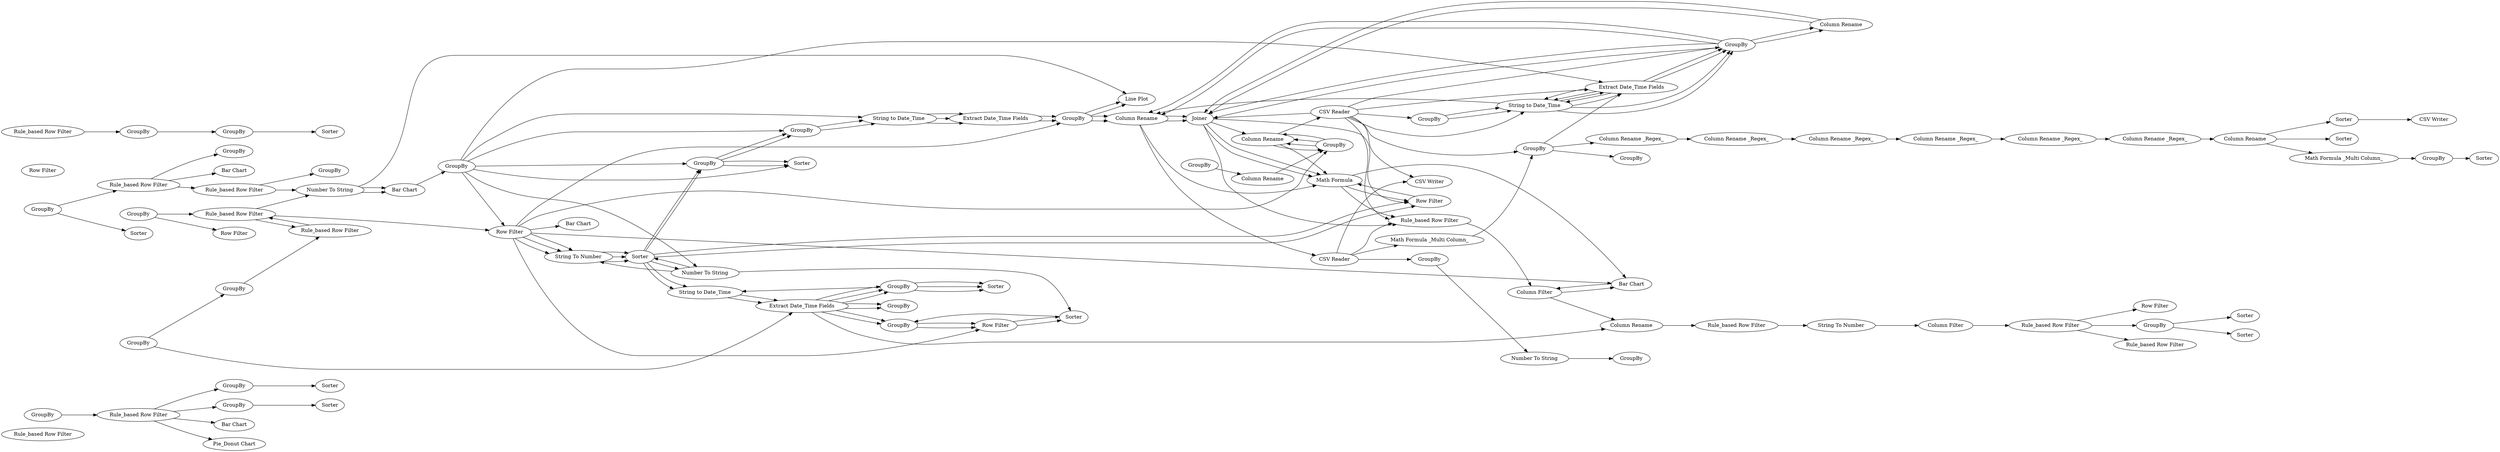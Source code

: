 digraph {
	3 [label="Rule_based Row Filter"]
	14 [label=Sorter]
	15 [label=GroupBy]
	16 [label=GroupBy]
	17 [label="Rule_based Row Filter"]
	18 [label=GroupBy]
	19 [label=Sorter]
	20 [label="Bar Chart"]
	21 [label="Pie_Donut Chart"]
	40 [label="CSV Reader"]
	41 [label="Row Filter"]
	42 [label=Sorter]
	43 [label="String To Number"]
	45 [label=GroupBy]
	46 [label=GroupBy]
	47 [label=Sorter]
	49 [label="String to Date_Time"]
	50 [label="Extract Date_Time Fields"]
	51 [label="Line Plot"]
	52 [label=GroupBy]
	53 [label=GroupBy]
	54 [label="Extract Date_Time Fields"]
	55 [label="String to Date_Time"]
	56 [label=GroupBy]
	57 [label=Sorter]
	58 [label=Sorter]
	59 [label=GroupBy]
	60 [label="Row Filter"]
	61 [label=GroupBy]
	62 [label="Extract Date_Time Fields"]
	63 [label="String to Date_Time"]
	64 [label=GroupBy]
	65 [label="Column Rename"]
	66 [label="Column Rename"]
	67 [label=Joiner]
	68 [label="Math Formula"]
	69 [label="Row Filter"]
	4 [label=GroupBy]
	5 [label="Rule_based Row Filter"]
	6 [label=GroupBy]
	7 [label="Bar Chart"]
	23 [label="Rule_based Row Filter"]
	26 [label=GroupBy]
	27 [label="Row Filter"]
	31 [label=Sorter]
	32 [label="Row Filter"]
	33 [label=GroupBy]
	35 [label=GroupBy]
	36 [label="Rule_based Row Filter"]
	38 [label="Extract Date_Time Fields"]
	39 [label="String to Date_Time"]
	40 [label=GroupBy]
	41 [label="Rule_based Row Filter"]
	42 [label=GroupBy]
	43 [label="Rule_based Row Filter"]
	44 [label=Sorter]
	10 [label="Rule_based Row Filter"]
	11 [label=GroupBy]
	12 [label=GroupBy]
	13 [label=Sorter]
	34 [label=GroupBy]
	35 [label="Rule_based Row Filter"]
	36 [label="Rule_based Row Filter"]
	37 [label=GroupBy]
	38 [label="Bar Chart"]
	39 [label="Number To String"]
	40 [label=GroupBy]
	41 [label="Number To String"]
	42 [label="Bar Chart"]
	43 [label="Pie_Donut Chart"]
	44 [label="Number To String"]
	45 [label=GroupBy]
	46 [label=GroupBy]
	47 [label=GroupBy]
	48 [label="Bar Chart"]
	49 [label=GroupBy]
	50 [label="Table View"]
	51 [label="Pie_Donut Chart"]
	52 [label="Box Plot"]
	54 [label=GroupBy]
	55 [label="Bar Chart"]
	56 [label="Number To String"]
	57 [label="Pie_Donut Chart"]
	58 [label="Rule_based Row Filter"]
	59 [label="Pie_Donut Chart"]
	60 [label="Rule_based Row Filter"]
	62 [label="String to Date_Time"]
	63 [label="Extract Date_Time Fields"]
	64 [label=GroupBy]
	66 [label="Column Rename"]
	67 [label=Sorter]
	68 [label="Line Plot"]
	69 [label="Rule_based Row Filter"]
	70 [label="Line Plot"]
	71 [label="Rule_based Row Filter"]
	72 [label="Rule_based Row Filter"]
	73 [label="Line Plot"]
	74 [label=GroupBy]
	75 [label="Rule_based Row Filter"]
	66 [label="Rule_based Row Filter"]
	68 [label=Sorter]
	69 [label="Box Plot"]
	62 [label="String to Date_Time"]
	63 [label="Extract Date_Time Fields"]
	64 [label=GroupBy]
	66 [label="Column Rename"]
	67 [label=Sorter]
	68 [label="Rule_based Row Filter"]
	70 [label="Cell Splitter"]
	71 [label="Column Rename"]
	72 [label=GroupBy]
	73 [label="Rule_based Row Filter"]
	73 [label="CSV Reader"]
	74 [label="Column Filter"]
	75 [label="Column Rename"]
	76 [label="Rule_based Row Filter"]
	77 [label=GroupBy]
	78 [label="String To Number"]
	79 [label=Sorter]
	80 [label="Rule_based Row Filter"]
	81 [label=Sorter]
	82 [label="Rule_based Row Filter"]
	83 [label="Row Filter"]
	84 [label="Column Filter"]
	62 [label="String to Date_Time"]
	63 [label="Extract Date_Time Fields"]
	66 [label="Column Rename"]
	67 [label=Sorter]
	70 [label="Cell Splitter"]
	71 [label="Column Rename"]
	72 [label="Rule_based Row Filter"]
	85 [label=GroupBy]
	86 [label="Column Rename"]
	87 [label="CSV Writer"]
	88 [label="String Manipulation"]
	89 [label="Column Resorter"]
	90 [label="String Manipulation"]
	91 [label=GroupBy]
	92 [label="Number To String"]
	93 [label=GroupBy]
	41 [label="Row Filter"]
	42 [label=Sorter]
	43 [label="String To Number"]
	45 [label=GroupBy]
	46 [label=GroupBy]
	47 [label=Sorter]
	49 [label="String to Date_Time"]
	50 [label="Extract Date_Time Fields"]
	51 [label="Line Plot"]
	52 [label=GroupBy]
	53 [label=GroupBy]
	54 [label="Extract Date_Time Fields"]
	55 [label="String to Date_Time"]
	56 [label=GroupBy]
	57 [label=Sorter]
	58 [label=Sorter]
	59 [label=GroupBy]
	60 [label="Row Filter"]
	61 [label=GroupBy]
	62 [label="Extract Date_Time Fields"]
	63 [label="String to Date_Time"]
	64 [label=GroupBy]
	65 [label="Column Rename"]
	66 [label="Column Rename"]
	67 [label=Joiner]
	68 [label="Math Formula"]
	69 [label="Row Filter"]
	70 [label=GroupBy]
	71 [label="Column Rename"]
	73 [label="Bar Chart"]
	88 [label="CSV Reader"]
	89 [label="CSV Reader"]
	90 [label=GroupBy]
	94 [label="Column Rename _Regex_"]
	95 [label="Column Rename _Regex_"]
	96 [label="Column Rename _Regex_"]
	97 [label="Column Rename _Regex_"]
	98 [label="Column Rename _Regex_"]
	99 [label="Column Rename _Regex_"]
	100 [label="Column Rename"]
	101 [label=Sorter]
	102 [label="CSV Writer"]
	103 [label=Sorter]
	104 [label="Math Formula _Multi Column_"]
	105 [label=GroupBy]
	106 [label=Sorter]
	107 [label="Math Formula _Multi Column_"]
	108 [label=GroupBy]
	41 -> 43
	42 -> 46
	42 -> 55
	42 -> 69
	43 -> 42
	45 -> 49
	46 -> 47
	46 -> 45
	49 -> 50
	50 -> 52
	52 -> 51
	52 -> 66
	54 -> 53
	54 -> 59
	54 -> 56
	55 -> 54
	56 -> 57
	59 -> 60
	60 -> 58
	61 -> 63
	62 -> 64
	63 -> 62
	64 -> 65
	65 -> 67
	66 -> 67
	67 -> 68
	4 -> 5
	4 -> 31
	5 -> 7
	5 -> 6
	5 -> 23
	23 -> 39
	23 -> 33
	26 -> 27
	26 -> 35
	35 -> 36
	35 -> 41
	38 -> 40
	39 -> 38
	41 -> 43
	42 -> 44
	43 -> 42
	10 -> 11
	11 -> 12
	12 -> 13
	34 -> 37
	34 -> 54
	35 -> 39
	36 -> 35
	37 -> 36
	39 -> 38
	39 -> 51
	40 -> 41
	40 -> 44
	40 -> 45
	40 -> 46
	40 -> 47
	40 -> 62
	40 -> 49
	41 -> 60
	41 -> 48
	41 -> 52
	44 -> 42
	44 -> 43
	44 -> 58
	49 -> 50
	54 -> 56
	54 -> 75
	56 -> 57
	56 -> 55
	58 -> 59
	62 -> 63
	63 -> 64
	64 -> 66
	64 -> 67
	67 -> 71
	67 -> 69
	67 -> 72
	69 -> 68
	71 -> 70
	72 -> 74
	74 -> 73
	66 -> 68
	68 -> 69
	62 -> 63
	63 -> 64
	64 -> 66
	64 -> 67
	68 -> 72
	68 -> 73
	70 -> 71
	71 -> 68
	62 -> 63
	63 -> 66
	66 -> 89
	70 -> 71
	71 -> 88
	85 -> 86
	86 -> 70
	88 -> 90
	89 -> 93
	89 -> 87
	89 -> 72
	90 -> 62
	92 -> 91
	93 -> 92
	41 -> 43
	41 -> 73
	41 -> 70
	42 -> 46
	42 -> 55
	42 -> 69
	43 -> 42
	45 -> 49
	46 -> 47
	46 -> 45
	49 -> 50
	50 -> 52
	52 -> 51
	52 -> 66
	54 -> 53
	54 -> 59
	54 -> 56
	55 -> 54
	56 -> 57
	59 -> 60
	60 -> 58
	61 -> 63
	62 -> 64
	63 -> 62
	64 -> 65
	65 -> 67
	66 -> 67
	67 -> 68
	70 -> 71
	15 -> 14
	16 -> 17
	17 -> 18
	17 -> 21
	17 -> 20
	17 -> 15
	18 -> 19
	73 -> 74
	74 -> 75
	75 -> 76
	76 -> 78
	77 -> 79
	77 -> 81
	78 -> 84
	80 -> 82
	80 -> 83
	80 -> 77
	84 -> 80
	88 -> 87
	88 -> 72
	88 -> 64
	88 -> 67
	88 -> 61
	88 -> 62
	88 -> 63
	89 -> 107
	90 -> 94
	90 -> 108
	94 -> 95
	95 -> 98
	96 -> 97
	97 -> 99
	98 -> 96
	99 -> 100
	100 -> 101
	100 -> 103
	100 -> 104
	101 -> 102
	104 -> 105
	105 -> 106
	107 -> 90
	rankdir=LR
}
